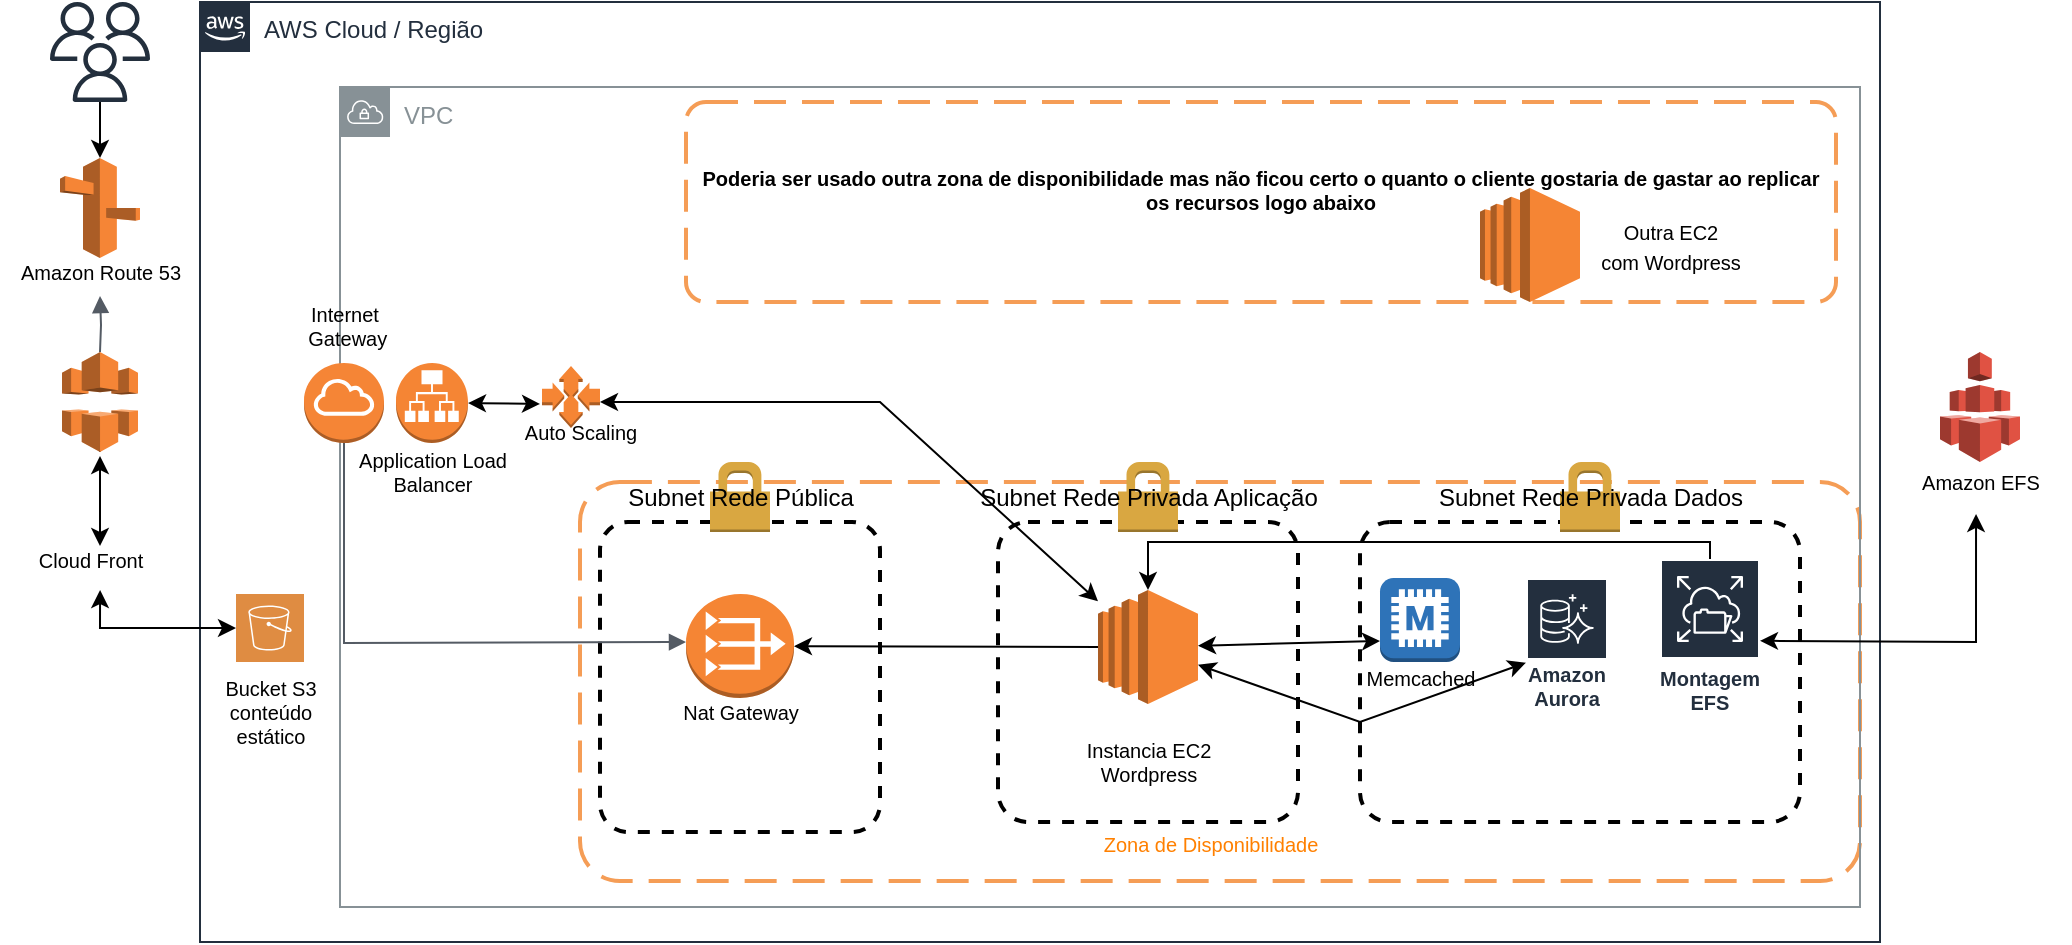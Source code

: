 <mxfile version="20.2.4" type="github">
  <diagram id="Ht1M8jgEwFfnCIfOTk4-" name="Page-1">
    <mxGraphModel dx="1422" dy="780" grid="1" gridSize="10" guides="1" tooltips="1" connect="1" arrows="1" fold="1" page="1" pageScale="1" pageWidth="1169" pageHeight="827" math="0" shadow="0">
      <root>
        <mxCell id="0" />
        <mxCell id="1" parent="0" />
        <mxCell id="PdLgIoMzW04oJvdrUAGm-1" value="" style="rounded=1;arcSize=10;dashed=1;strokeColor=#F59D56;fillColor=none;gradientColor=none;dashPattern=8 4;strokeWidth=2;fontSize=10;" vertex="1" parent="1">
          <mxGeometry x="400" y="360" width="640" height="199.5" as="geometry" />
        </mxCell>
        <mxCell id="UEzPUAAOIrF-is8g5C7q-205" value="AWS Cloud / Região" style="points=[[0,0],[0.25,0],[0.5,0],[0.75,0],[1,0],[1,0.25],[1,0.5],[1,0.75],[1,1],[0.75,1],[0.5,1],[0.25,1],[0,1],[0,0.75],[0,0.5],[0,0.25]];outlineConnect=0;gradientColor=none;html=1;whiteSpace=wrap;fontSize=12;fontStyle=0;shape=mxgraph.aws4.group;grIcon=mxgraph.aws4.group_aws_cloud_alt;strokeColor=#232F3E;fillColor=none;verticalAlign=top;align=left;spacingLeft=30;fontColor=#232F3E;dashed=0;labelBackgroundColor=#ffffff;container=1;pointerEvents=0;collapsible=0;recursiveResize=0;" parent="1" vertex="1">
          <mxGeometry x="210" y="120" width="840" height="470" as="geometry" />
        </mxCell>
        <mxCell id="hrkvHu_RFOTGukXnJrcy-35" value="VPC" style="sketch=0;outlineConnect=0;gradientColor=none;html=1;whiteSpace=wrap;fontSize=12;fontStyle=0;shape=mxgraph.aws4.group;grIcon=mxgraph.aws4.group_vpc;strokeColor=#879196;fillColor=none;verticalAlign=top;align=left;spacingLeft=30;fontColor=#879196;dashed=0;" parent="UEzPUAAOIrF-is8g5C7q-205" vertex="1">
          <mxGeometry x="70" y="42.5" width="760" height="410" as="geometry" />
        </mxCell>
        <mxCell id="1rJHCLjxZAj-tCfooPcw-8" value="" style="sketch=0;pointerEvents=1;shadow=0;dashed=0;html=1;strokeColor=none;fillColor=#DF8C42;labelPosition=center;verticalLabelPosition=bottom;verticalAlign=top;align=center;outlineConnect=0;shape=mxgraph.veeam2.aws_s3;fontSize=10;" parent="UEzPUAAOIrF-is8g5C7q-205" vertex="1">
          <mxGeometry x="18" y="296" width="34" height="34" as="geometry" />
        </mxCell>
        <mxCell id="1rJHCLjxZAj-tCfooPcw-11" value="Internet&lt;br&gt;&amp;nbsp;Gateway" style="text;html=1;align=center;verticalAlign=middle;resizable=0;points=[];autosize=1;strokeColor=none;fillColor=none;fontSize=10;" parent="UEzPUAAOIrF-is8g5C7q-205" vertex="1">
          <mxGeometry x="37" y="142" width="70" height="40" as="geometry" />
        </mxCell>
        <mxCell id="1rJHCLjxZAj-tCfooPcw-9" value="Bucket S3&lt;br&gt;conteúdo&lt;br&gt;estático" style="text;html=1;align=center;verticalAlign=middle;resizable=0;points=[];autosize=1;strokeColor=none;fillColor=none;fontSize=10;" parent="UEzPUAAOIrF-is8g5C7q-205" vertex="1">
          <mxGeometry y="330" width="70" height="50" as="geometry" />
        </mxCell>
        <mxCell id="1rJHCLjxZAj-tCfooPcw-26" value="Poderia ser usado outra zona de disponibilidade mas não ficou certo o quanto o cliente gostaria de gastar ao replicar&#xa;os recursos logo abaixo&#xa;" style="rounded=1;arcSize=10;dashed=1;strokeColor=#F59D56;fillColor=none;gradientColor=none;dashPattern=8 4;strokeWidth=2;fontSize=10;fontStyle=1" parent="UEzPUAAOIrF-is8g5C7q-205" vertex="1">
          <mxGeometry x="243" y="50" width="575" height="100" as="geometry" />
        </mxCell>
        <mxCell id="1rJHCLjxZAj-tCfooPcw-27" value="&lt;font color=&quot;#ff8000&quot;&gt;Zona de Disponibilidade&lt;/font&gt;" style="text;html=1;align=center;verticalAlign=middle;resizable=0;points=[];autosize=1;strokeColor=none;fillColor=none;fontSize=10;" parent="UEzPUAAOIrF-is8g5C7q-205" vertex="1">
          <mxGeometry x="440" y="406" width="130" height="30" as="geometry" />
        </mxCell>
        <mxCell id="1rJHCLjxZAj-tCfooPcw-28" value="" style="outlineConnect=0;dashed=0;verticalLabelPosition=bottom;verticalAlign=top;align=center;html=1;shape=mxgraph.aws3.application_load_balancer;fillColor=#F58534;gradientColor=none;fontSize=10;fontColor=#FF8000;" parent="UEzPUAAOIrF-is8g5C7q-205" vertex="1">
          <mxGeometry x="98" y="180.5" width="36" height="40" as="geometry" />
        </mxCell>
        <mxCell id="1rJHCLjxZAj-tCfooPcw-29" value="&lt;font color=&quot;#000000&quot;&gt;Application Load&lt;br&gt;Balancer&lt;/font&gt;" style="text;html=1;align=center;verticalAlign=middle;resizable=0;points=[];autosize=1;strokeColor=none;fillColor=none;fontSize=10;fontColor=#FF8000;" parent="UEzPUAAOIrF-is8g5C7q-205" vertex="1">
          <mxGeometry x="66" y="215" width="100" height="40" as="geometry" />
        </mxCell>
        <mxCell id="1rJHCLjxZAj-tCfooPcw-40" value="" style="outlineConnect=0;dashed=0;verticalLabelPosition=bottom;verticalAlign=top;align=center;html=1;shape=mxgraph.aws3.auto_scaling;fillColor=#F58534;gradientColor=none;fontSize=10;fontColor=#000000;" parent="UEzPUAAOIrF-is8g5C7q-205" vertex="1">
          <mxGeometry x="171" y="182" width="29" height="31" as="geometry" />
        </mxCell>
        <mxCell id="1rJHCLjxZAj-tCfooPcw-41" value="Auto Scaling" style="text;html=1;align=center;verticalAlign=middle;resizable=0;points=[];autosize=1;strokeColor=none;fillColor=none;fontSize=10;fontColor=#000000;" parent="UEzPUAAOIrF-is8g5C7q-205" vertex="1">
          <mxGeometry x="150" y="200" width="80" height="30" as="geometry" />
        </mxCell>
        <mxCell id="1rJHCLjxZAj-tCfooPcw-43" value="Nat Gateway" style="text;html=1;align=center;verticalAlign=middle;resizable=0;points=[];autosize=1;strokeColor=none;fillColor=none;fontSize=10;fontColor=#000000;" parent="UEzPUAAOIrF-is8g5C7q-205" vertex="1">
          <mxGeometry x="230" y="339.5" width="80" height="30" as="geometry" />
        </mxCell>
        <mxCell id="1rJHCLjxZAj-tCfooPcw-46" value="Instancia EC2&lt;br&gt;Wordpress" style="text;html=1;align=center;verticalAlign=middle;resizable=0;points=[];autosize=1;strokeColor=none;fillColor=none;fontSize=10;fontColor=#000000;" parent="UEzPUAAOIrF-is8g5C7q-205" vertex="1">
          <mxGeometry x="429" y="359.5" width="90" height="40" as="geometry" />
        </mxCell>
        <mxCell id="1rJHCLjxZAj-tCfooPcw-52" value="Memcached" style="text;html=1;align=center;verticalAlign=middle;resizable=0;points=[];autosize=1;strokeColor=none;fillColor=none;fontSize=10;fontColor=#000000;" parent="UEzPUAAOIrF-is8g5C7q-205" vertex="1">
          <mxGeometry x="570" y="322.5" width="80" height="30" as="geometry" />
        </mxCell>
        <mxCell id="hrkvHu_RFOTGukXnJrcy-8" value="" style="rounded=1;arcSize=10;dashed=1;fillColor=none;gradientColor=none;strokeWidth=2;" parent="UEzPUAAOIrF-is8g5C7q-205" vertex="1">
          <mxGeometry x="200" y="260" width="140" height="155" as="geometry" />
        </mxCell>
        <mxCell id="hrkvHu_RFOTGukXnJrcy-9" value="Subnet Rede Pública" style="dashed=1;html=1;shape=mxgraph.aws3.permissions;fillColor=#D9A741;gradientColor=none;dashed=0;" parent="UEzPUAAOIrF-is8g5C7q-205" vertex="1">
          <mxGeometry x="255" y="230" width="30" height="35" as="geometry" />
        </mxCell>
        <mxCell id="hrkvHu_RFOTGukXnJrcy-10" value="" style="rounded=1;arcSize=10;dashed=1;fillColor=none;gradientColor=none;strokeWidth=2;" parent="UEzPUAAOIrF-is8g5C7q-205" vertex="1">
          <mxGeometry x="399" y="260" width="150" height="150" as="geometry" />
        </mxCell>
        <mxCell id="hrkvHu_RFOTGukXnJrcy-11" value="Subnet Rede Privada Aplicação" style="dashed=0;html=1;shape=mxgraph.aws3.permissions;fillColor=#D9A741;gradientColor=none;dashed=0;" parent="UEzPUAAOIrF-is8g5C7q-205" vertex="1">
          <mxGeometry x="459" y="230" width="30" height="35" as="geometry" />
        </mxCell>
        <mxCell id="hrkvHu_RFOTGukXnJrcy-13" value="" style="rounded=1;arcSize=10;fillColor=none;gradientColor=none;strokeWidth=2;dashed=1;" parent="UEzPUAAOIrF-is8g5C7q-205" vertex="1">
          <mxGeometry x="580" y="260" width="220" height="150" as="geometry" />
        </mxCell>
        <mxCell id="hrkvHu_RFOTGukXnJrcy-14" value="Subnet Rede Privada Dados" style="html=1;shape=mxgraph.aws3.permissions;fillColor=#D9A741;gradientColor=none;dashed=1;" parent="UEzPUAAOIrF-is8g5C7q-205" vertex="1">
          <mxGeometry x="680" y="230" width="30" height="35" as="geometry" />
        </mxCell>
        <mxCell id="hrkvHu_RFOTGukXnJrcy-15" value="" style="outlineConnect=0;dashed=0;verticalLabelPosition=bottom;verticalAlign=top;align=center;html=1;shape=mxgraph.aws3.vpc_nat_gateway;fillColor=#F58534;gradientColor=none;" parent="UEzPUAAOIrF-is8g5C7q-205" vertex="1">
          <mxGeometry x="243" y="296" width="54" height="52" as="geometry" />
        </mxCell>
        <mxCell id="hrkvHu_RFOTGukXnJrcy-17" value="" style="outlineConnect=0;dashed=0;verticalLabelPosition=bottom;verticalAlign=top;align=center;html=1;shape=mxgraph.aws3.ec2;fillColor=#F58534;gradientColor=none;" parent="UEzPUAAOIrF-is8g5C7q-205" vertex="1">
          <mxGeometry x="449" y="294" width="50" height="57" as="geometry" />
        </mxCell>
        <mxCell id="hrkvHu_RFOTGukXnJrcy-18" value="" style="endArrow=classic;html=1;rounded=0;" parent="UEzPUAAOIrF-is8g5C7q-205" target="hrkvHu_RFOTGukXnJrcy-8" edge="1">
          <mxGeometry width="50" height="50" relative="1" as="geometry">
            <mxPoint x="340" y="350" as="sourcePoint" />
            <mxPoint x="390" y="300" as="targetPoint" />
          </mxGeometry>
        </mxCell>
        <mxCell id="hrkvHu_RFOTGukXnJrcy-19" value="" style="endArrow=classic;html=1;rounded=0;" parent="UEzPUAAOIrF-is8g5C7q-205" source="hrkvHu_RFOTGukXnJrcy-17" target="hrkvHu_RFOTGukXnJrcy-15" edge="1">
          <mxGeometry width="50" height="50" relative="1" as="geometry">
            <mxPoint x="340" y="280" as="sourcePoint" />
            <mxPoint x="390" y="230" as="targetPoint" />
          </mxGeometry>
        </mxCell>
        <mxCell id="hrkvHu_RFOTGukXnJrcy-20" value="" style="endArrow=classic;startArrow=classic;html=1;rounded=0;" parent="UEzPUAAOIrF-is8g5C7q-205" target="hrkvHu_RFOTGukXnJrcy-17" edge="1">
          <mxGeometry width="50" height="50" relative="1" as="geometry">
            <mxPoint x="200" y="200" as="sourcePoint" />
            <mxPoint x="240" y="200" as="targetPoint" />
            <Array as="points">
              <mxPoint x="340" y="200" />
            </Array>
          </mxGeometry>
        </mxCell>
        <mxCell id="hrkvHu_RFOTGukXnJrcy-21" value="" style="endArrow=classic;startArrow=classic;html=1;rounded=0;exitX=1;exitY=0.5;exitDx=0;exitDy=0;exitPerimeter=0;" parent="UEzPUAAOIrF-is8g5C7q-205" source="1rJHCLjxZAj-tCfooPcw-28" edge="1">
          <mxGeometry width="50" height="50" relative="1" as="geometry">
            <mxPoint x="130" y="230" as="sourcePoint" />
            <mxPoint x="170" y="201" as="targetPoint" />
          </mxGeometry>
        </mxCell>
        <mxCell id="hrkvHu_RFOTGukXnJrcy-22" value="" style="outlineConnect=0;dashed=0;verticalLabelPosition=bottom;verticalAlign=top;align=center;html=1;shape=mxgraph.aws3.memcached;fillColor=#2E73B8;gradientColor=none;" parent="UEzPUAAOIrF-is8g5C7q-205" vertex="1">
          <mxGeometry x="590" y="288" width="40" height="42" as="geometry" />
        </mxCell>
        <mxCell id="hrkvHu_RFOTGukXnJrcy-23" value="Amazon&#xa;Aurora" style="sketch=0;outlineConnect=0;fontColor=#232F3E;gradientColor=none;strokeColor=#ffffff;fillColor=#232F3E;dashed=0;verticalLabelPosition=middle;verticalAlign=bottom;align=center;html=1;whiteSpace=wrap;fontSize=10;fontStyle=1;spacing=3;shape=mxgraph.aws4.productIcon;prIcon=mxgraph.aws4.aurora;" parent="UEzPUAAOIrF-is8g5C7q-205" vertex="1">
          <mxGeometry x="663" y="288" width="41" height="70" as="geometry" />
        </mxCell>
        <mxCell id="hrkvHu_RFOTGukXnJrcy-29" style="edgeStyle=orthogonalEdgeStyle;rounded=0;orthogonalLoop=1;jettySize=auto;html=1;entryX=0.5;entryY=0;entryDx=0;entryDy=0;entryPerimeter=0;" parent="UEzPUAAOIrF-is8g5C7q-205" source="hrkvHu_RFOTGukXnJrcy-24" target="hrkvHu_RFOTGukXnJrcy-17" edge="1">
          <mxGeometry relative="1" as="geometry">
            <Array as="points">
              <mxPoint x="755" y="270" />
              <mxPoint x="474" y="270" />
            </Array>
          </mxGeometry>
        </mxCell>
        <mxCell id="hrkvHu_RFOTGukXnJrcy-24" value="Montagem EFS" style="sketch=0;outlineConnect=0;fontColor=#232F3E;gradientColor=none;strokeColor=#ffffff;fillColor=#232F3E;dashed=0;verticalLabelPosition=middle;verticalAlign=bottom;align=center;html=1;whiteSpace=wrap;fontSize=10;fontStyle=1;spacing=3;shape=mxgraph.aws4.productIcon;prIcon=mxgraph.aws4.elastic_file_system;" parent="UEzPUAAOIrF-is8g5C7q-205" vertex="1">
          <mxGeometry x="730" y="278.5" width="50" height="81.5" as="geometry" />
        </mxCell>
        <mxCell id="hrkvHu_RFOTGukXnJrcy-25" value="" style="endArrow=classic;startArrow=classic;html=1;rounded=0;entryX=0;entryY=0.75;entryDx=0;entryDy=0;entryPerimeter=0;" parent="UEzPUAAOIrF-is8g5C7q-205" source="hrkvHu_RFOTGukXnJrcy-17" target="hrkvHu_RFOTGukXnJrcy-22" edge="1">
          <mxGeometry width="50" height="50" relative="1" as="geometry">
            <mxPoint x="540" y="350" as="sourcePoint" />
            <mxPoint x="590" y="300" as="targetPoint" />
          </mxGeometry>
        </mxCell>
        <mxCell id="hrkvHu_RFOTGukXnJrcy-26" value="" style="endArrow=classic;startArrow=classic;html=1;rounded=0;" parent="UEzPUAAOIrF-is8g5C7q-205" source="hrkvHu_RFOTGukXnJrcy-17" target="hrkvHu_RFOTGukXnJrcy-23" edge="1">
          <mxGeometry width="50" height="50" relative="1" as="geometry">
            <mxPoint x="630" y="351" as="sourcePoint" />
            <mxPoint x="680" y="301" as="targetPoint" />
            <Array as="points">
              <mxPoint x="580" y="360" />
            </Array>
          </mxGeometry>
        </mxCell>
        <mxCell id="1rJHCLjxZAj-tCfooPcw-10" value="" style="outlineConnect=0;dashed=0;verticalLabelPosition=bottom;verticalAlign=top;align=center;html=1;shape=mxgraph.aws3.internet_gateway;fillColor=#F58536;gradientColor=none;fontSize=10;" parent="UEzPUAAOIrF-is8g5C7q-205" vertex="1">
          <mxGeometry x="52" y="180.5" width="40" height="40" as="geometry" />
        </mxCell>
        <mxCell id="hrkvHu_RFOTGukXnJrcy-36" value="" style="edgeStyle=orthogonalEdgeStyle;html=1;endArrow=none;elbow=vertical;startArrow=block;startFill=1;endFill=1;strokeColor=#545B64;rounded=0;fontSize=10;fontColor=#000000;" parent="UEzPUAAOIrF-is8g5C7q-205" target="1rJHCLjxZAj-tCfooPcw-10" edge="1">
          <mxGeometry width="100" relative="1" as="geometry">
            <mxPoint x="243" y="320" as="sourcePoint" />
            <mxPoint x="293" y="320" as="targetPoint" />
          </mxGeometry>
        </mxCell>
        <mxCell id="PdLgIoMzW04oJvdrUAGm-2" value="" style="outlineConnect=0;dashed=0;verticalLabelPosition=bottom;verticalAlign=top;align=center;html=1;shape=mxgraph.aws3.ec2;fillColor=#F58534;gradientColor=none;" vertex="1" parent="UEzPUAAOIrF-is8g5C7q-205">
          <mxGeometry x="640" y="93" width="50" height="57" as="geometry" />
        </mxCell>
        <mxCell id="PdLgIoMzW04oJvdrUAGm-3" value="&lt;div&gt;&lt;font style=&quot;font-size: 10px;&quot;&gt;Outra EC2 &lt;/font&gt;&lt;br&gt;&lt;/div&gt;&lt;div&gt;&lt;font style=&quot;font-size: 10px;&quot;&gt;com Wordpress&lt;/font&gt;&lt;br&gt;&lt;/div&gt;" style="text;html=1;align=center;verticalAlign=middle;resizable=0;points=[];autosize=1;strokeColor=none;fillColor=none;" vertex="1" parent="UEzPUAAOIrF-is8g5C7q-205">
          <mxGeometry x="690" y="101.5" width="90" height="40" as="geometry" />
        </mxCell>
        <mxCell id="1rJHCLjxZAj-tCfooPcw-2" value="" style="outlineConnect=0;dashed=0;verticalLabelPosition=bottom;verticalAlign=top;align=center;html=1;shape=mxgraph.aws3.route_53;fillColor=#F58536;gradientColor=none;" parent="1" vertex="1">
          <mxGeometry x="140" y="198" width="40" height="50" as="geometry" />
        </mxCell>
        <mxCell id="1rJHCLjxZAj-tCfooPcw-3" value="&lt;font style=&quot;font-size: 10px;&quot;&gt;Amazon Route 53&lt;br&gt;&lt;/font&gt;" style="text;html=1;align=center;verticalAlign=middle;resizable=0;points=[];autosize=1;strokeColor=none;fillColor=none;" parent="1" vertex="1">
          <mxGeometry x="110" y="240" width="100" height="30" as="geometry" />
        </mxCell>
        <mxCell id="1rJHCLjxZAj-tCfooPcw-5" value="Cloud Front" style="text;html=1;align=center;verticalAlign=middle;resizable=0;points=[];autosize=1;strokeColor=none;fillColor=none;fontSize=10;" parent="1" vertex="1">
          <mxGeometry x="115" y="384" width="80" height="30" as="geometry" />
        </mxCell>
        <mxCell id="1rJHCLjxZAj-tCfooPcw-20" style="edgeStyle=orthogonalEdgeStyle;rounded=0;orthogonalLoop=1;jettySize=auto;html=1;fontSize=10;" parent="1" source="1rJHCLjxZAj-tCfooPcw-7" target="1rJHCLjxZAj-tCfooPcw-2" edge="1">
          <mxGeometry relative="1" as="geometry" />
        </mxCell>
        <mxCell id="1rJHCLjxZAj-tCfooPcw-7" value="" style="sketch=0;outlineConnect=0;fontColor=#232F3E;gradientColor=none;fillColor=#232F3D;strokeColor=none;dashed=0;verticalLabelPosition=bottom;verticalAlign=top;align=center;html=1;fontSize=12;fontStyle=0;aspect=fixed;pointerEvents=1;shape=mxgraph.aws4.users;" parent="1" vertex="1">
          <mxGeometry x="135" y="120" width="50" height="50" as="geometry" />
        </mxCell>
        <mxCell id="1rJHCLjxZAj-tCfooPcw-18" value="" style="edgeStyle=orthogonalEdgeStyle;html=1;endArrow=block;elbow=vertical;startArrow=none;startFill=1;endFill=1;strokeColor=#545B64;rounded=0;fontSize=10;exitX=0.5;exitY=1;exitDx=0;exitDy=0;exitPerimeter=0;" parent="1" source="1rJHCLjxZAj-tCfooPcw-4" edge="1">
          <mxGeometry width="100" relative="1" as="geometry">
            <mxPoint x="160" y="267" as="sourcePoint" />
            <mxPoint x="160" y="327" as="targetPoint" />
          </mxGeometry>
        </mxCell>
        <mxCell id="1rJHCLjxZAj-tCfooPcw-4" value="" style="outlineConnect=0;dashed=0;verticalLabelPosition=bottom;verticalAlign=top;align=center;html=1;shape=mxgraph.aws3.cloudfront;fillColor=#F58536;gradientColor=none;fontSize=10;" parent="1" vertex="1">
          <mxGeometry x="141" y="295" width="38" height="50" as="geometry" />
        </mxCell>
        <mxCell id="1rJHCLjxZAj-tCfooPcw-30" value="" style="edgeStyle=orthogonalEdgeStyle;html=1;endArrow=none;elbow=vertical;startArrow=block;startFill=1;endFill=1;strokeColor=#545B64;rounded=0;fontSize=10;exitX=0.5;exitY=1;exitDx=0;exitDy=0;exitPerimeter=0;" parent="1" target="1rJHCLjxZAj-tCfooPcw-4" edge="1">
          <mxGeometry width="100" relative="1" as="geometry">
            <mxPoint x="160" y="267" as="sourcePoint" />
            <mxPoint x="160" y="327" as="targetPoint" />
          </mxGeometry>
        </mxCell>
        <mxCell id="hrkvHu_RFOTGukXnJrcy-1" value="" style="endArrow=classic;startArrow=classic;html=1;rounded=0;" parent="1" edge="1">
          <mxGeometry width="50" height="50" relative="1" as="geometry">
            <mxPoint x="160" y="392" as="sourcePoint" />
            <mxPoint x="160" y="347" as="targetPoint" />
          </mxGeometry>
        </mxCell>
        <mxCell id="hrkvHu_RFOTGukXnJrcy-30" value="" style="outlineConnect=0;dashed=0;verticalLabelPosition=bottom;verticalAlign=top;align=center;html=1;shape=mxgraph.aws3.efs;fillColor=#E05243;gradientColor=none;" parent="1" vertex="1">
          <mxGeometry x="1080" y="295" width="40" height="55" as="geometry" />
        </mxCell>
        <mxCell id="hrkvHu_RFOTGukXnJrcy-31" value="&lt;font style=&quot;font-size: 10px;&quot;&gt;Amazon EFS&lt;/font&gt;" style="text;html=1;align=center;verticalAlign=middle;resizable=0;points=[];autosize=1;strokeColor=none;fillColor=none;" parent="1" vertex="1">
          <mxGeometry x="1055" y="345" width="90" height="30" as="geometry" />
        </mxCell>
        <mxCell id="hrkvHu_RFOTGukXnJrcy-32" value="" style="endArrow=classic;startArrow=classic;html=1;rounded=0;fontSize=10;entryX=0.478;entryY=1.033;entryDx=0;entryDy=0;entryPerimeter=0;" parent="1" source="hrkvHu_RFOTGukXnJrcy-24" target="hrkvHu_RFOTGukXnJrcy-31" edge="1">
          <mxGeometry width="50" height="50" relative="1" as="geometry">
            <mxPoint x="1050" y="500" as="sourcePoint" />
            <mxPoint x="1100" y="450" as="targetPoint" />
            <Array as="points">
              <mxPoint x="1098" y="440" />
            </Array>
          </mxGeometry>
        </mxCell>
        <mxCell id="hrkvHu_RFOTGukXnJrcy-34" value="" style="endArrow=classic;startArrow=classic;html=1;rounded=0;fontSize=10;entryX=0.563;entryY=1;entryDx=0;entryDy=0;entryPerimeter=0;" parent="1" source="1rJHCLjxZAj-tCfooPcw-8" target="1rJHCLjxZAj-tCfooPcw-5" edge="1">
          <mxGeometry width="50" height="50" relative="1" as="geometry">
            <mxPoint x="150" y="470" as="sourcePoint" />
            <mxPoint x="200" y="420" as="targetPoint" />
            <Array as="points">
              <mxPoint x="160" y="433" />
            </Array>
          </mxGeometry>
        </mxCell>
      </root>
    </mxGraphModel>
  </diagram>
</mxfile>
